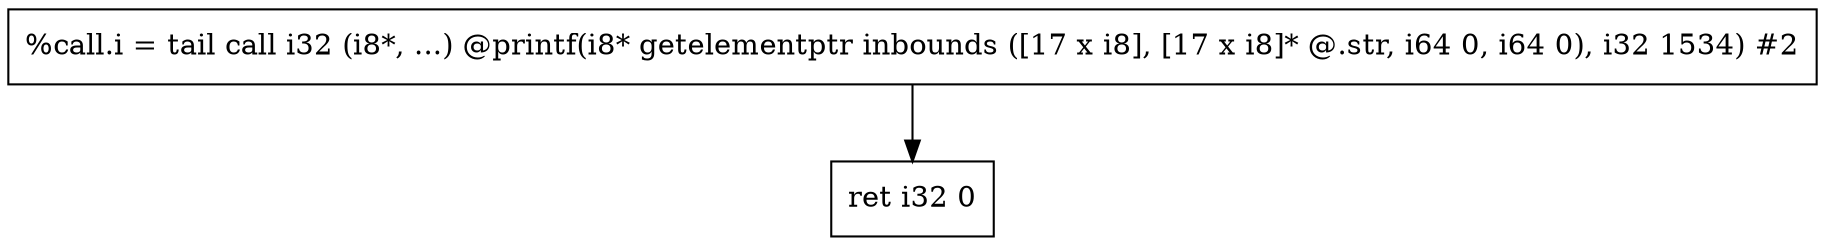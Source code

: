 digraph "CDFG for'main' function" {
	Node0x5557e817de58[shape=record, label="  %call.i = tail call i32 (i8*, ...) @printf(i8* getelementptr inbounds ([17 x i8], [17 x i8]* @.str, i64 0, i64 0), i32 1534) #2"]
	Node0x5557e817ddc8[shape=record, label="  ret i32 0"]
	Node0x5557e817de58 -> Node0x5557e817ddc8
edge [color=red]
}
